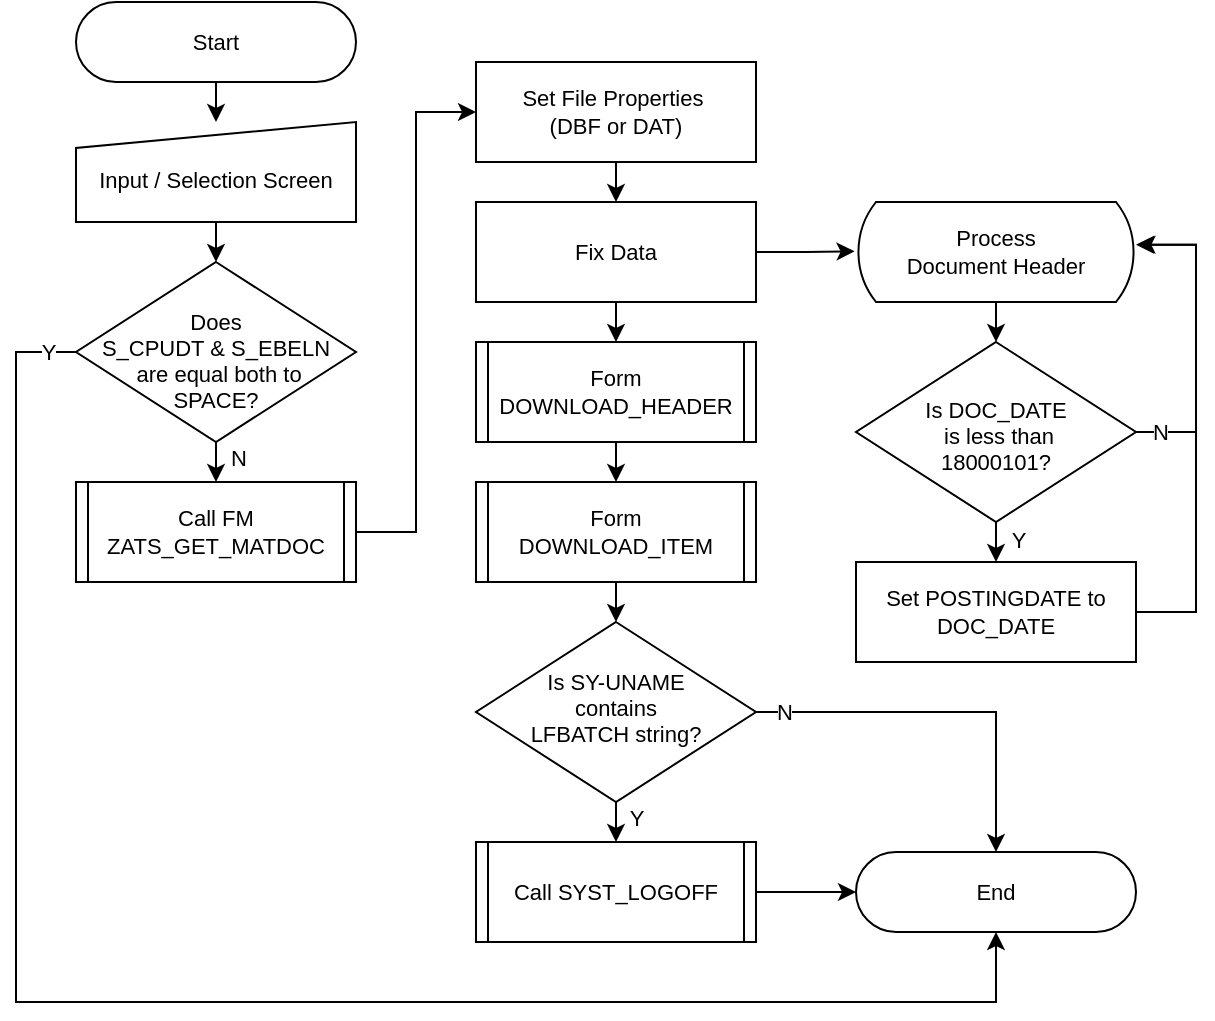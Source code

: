 <mxfile version="23.1.1" type="github">
  <diagram name="Page-1" id="SYDHGBXinElKo55Zy_Oz">
    <mxGraphModel dx="786" dy="477" grid="1" gridSize="10" guides="1" tooltips="1" connect="1" arrows="1" fold="1" page="1" pageScale="1" pageWidth="1654" pageHeight="1169" math="0" shadow="0">
      <root>
        <mxCell id="0" />
        <mxCell id="1" parent="0" />
        <mxCell id="ZfUbxT9MrFIy-cwjOznF-13" style="edgeStyle=orthogonalEdgeStyle;rounded=0;orthogonalLoop=1;jettySize=auto;html=1;exitX=0.5;exitY=0.5;exitDx=0;exitDy=20;exitPerimeter=0;entryX=0.5;entryY=0;entryDx=0;entryDy=0;" edge="1" parent="1" source="ZfUbxT9MrFIy-cwjOznF-1" target="ZfUbxT9MrFIy-cwjOznF-2">
          <mxGeometry relative="1" as="geometry" />
        </mxCell>
        <mxCell id="ZfUbxT9MrFIy-cwjOznF-1" value="Start" style="html=1;dashed=0;whiteSpace=wrap;shape=mxgraph.dfd.start;fontSize=11;" vertex="1" parent="1">
          <mxGeometry x="80" y="20" width="140" height="40" as="geometry" />
        </mxCell>
        <mxCell id="ZfUbxT9MrFIy-cwjOznF-14" style="edgeStyle=orthogonalEdgeStyle;rounded=0;orthogonalLoop=1;jettySize=auto;html=1;exitX=0.5;exitY=1;exitDx=0;exitDy=0;entryX=0.5;entryY=0;entryDx=0;entryDy=0;" edge="1" parent="1" source="ZfUbxT9MrFIy-cwjOznF-2" target="ZfUbxT9MrFIy-cwjOznF-3">
          <mxGeometry relative="1" as="geometry" />
        </mxCell>
        <mxCell id="ZfUbxT9MrFIy-cwjOznF-2" value="Input / Selection Screen" style="shape=manualInput;whiteSpace=wrap;html=1;fontSize=11;size=13;spacingTop=7;" vertex="1" parent="1">
          <mxGeometry x="80" y="80" width="140" height="50" as="geometry" />
        </mxCell>
        <mxCell id="ZfUbxT9MrFIy-cwjOznF-34" style="edgeStyle=orthogonalEdgeStyle;rounded=0;orthogonalLoop=1;jettySize=auto;html=1;exitX=0.5;exitY=1;exitDx=0;exitDy=0;entryX=0.5;entryY=0;entryDx=0;entryDy=0;" edge="1" parent="1" source="ZfUbxT9MrFIy-cwjOznF-3" target="ZfUbxT9MrFIy-cwjOznF-4">
          <mxGeometry relative="1" as="geometry" />
        </mxCell>
        <mxCell id="ZfUbxT9MrFIy-cwjOznF-3" value="&lt;br&gt;Does&lt;br&gt;S_CPUDT &amp;amp; S_EBELN&lt;br&gt;&amp;nbsp;are equal both to &lt;br&gt;SPACE?" style="rhombus;whiteSpace=wrap;html=1;fontSize=11;spacingTop=-5;" vertex="1" parent="1">
          <mxGeometry x="80" y="150" width="140" height="90" as="geometry" />
        </mxCell>
        <mxCell id="ZfUbxT9MrFIy-cwjOznF-29" style="edgeStyle=orthogonalEdgeStyle;rounded=0;orthogonalLoop=1;jettySize=auto;html=1;exitX=1;exitY=0.5;exitDx=0;exitDy=0;entryX=0;entryY=0.5;entryDx=0;entryDy=0;" edge="1" parent="1" source="ZfUbxT9MrFIy-cwjOznF-4" target="ZfUbxT9MrFIy-cwjOznF-5">
          <mxGeometry relative="1" as="geometry" />
        </mxCell>
        <mxCell id="ZfUbxT9MrFIy-cwjOznF-4" value="&lt;font style=&quot;font-size: 11px;&quot;&gt;Call FM ZATS_GET_MATDOC&lt;br&gt;&lt;/font&gt;" style="shape=process;whiteSpace=wrap;html=1;backgroundOutline=1;fontSize=11;size=0.042;" vertex="1" parent="1">
          <mxGeometry x="80" y="260" width="140" height="50" as="geometry" />
        </mxCell>
        <mxCell id="ZfUbxT9MrFIy-cwjOznF-23" style="edgeStyle=orthogonalEdgeStyle;rounded=0;orthogonalLoop=1;jettySize=auto;html=1;exitX=0.5;exitY=1;exitDx=0;exitDy=0;entryX=0.5;entryY=0;entryDx=0;entryDy=0;" edge="1" parent="1" source="ZfUbxT9MrFIy-cwjOznF-5" target="ZfUbxT9MrFIy-cwjOznF-18">
          <mxGeometry relative="1" as="geometry" />
        </mxCell>
        <mxCell id="ZfUbxT9MrFIy-cwjOznF-5" value="&lt;font style=&quot;font-size: 11px;&quot;&gt;Set File Properties&amp;nbsp;&lt;br&gt;(DBF or DAT)&lt;br&gt;&lt;/font&gt;" style="shape=process;whiteSpace=wrap;html=1;backgroundOutline=1;fontSize=11;size=0;" vertex="1" parent="1">
          <mxGeometry x="280" y="50" width="140" height="50" as="geometry" />
        </mxCell>
        <mxCell id="ZfUbxT9MrFIy-cwjOznF-37" style="edgeStyle=orthogonalEdgeStyle;rounded=0;orthogonalLoop=1;jettySize=auto;html=1;exitX=0.5;exitY=1;exitDx=0;exitDy=0;exitPerimeter=0;entryX=0.5;entryY=0;entryDx=0;entryDy=0;" edge="1" parent="1" source="ZfUbxT9MrFIy-cwjOznF-6" target="ZfUbxT9MrFIy-cwjOznF-8">
          <mxGeometry relative="1" as="geometry" />
        </mxCell>
        <mxCell id="ZfUbxT9MrFIy-cwjOznF-6" value="Process &lt;br&gt;Document Header" style="html=1;dashed=0;whiteSpace=wrap;shape=mxgraph.dfd.loop;fontSize=11;" vertex="1" parent="1">
          <mxGeometry x="470" y="120" width="140" height="50" as="geometry" />
        </mxCell>
        <mxCell id="ZfUbxT9MrFIy-cwjOznF-10" style="edgeStyle=orthogonalEdgeStyle;rounded=0;orthogonalLoop=1;jettySize=auto;html=1;exitX=0.5;exitY=1;exitDx=0;exitDy=0;entryX=0.5;entryY=0;entryDx=0;entryDy=0;" edge="1" parent="1" source="ZfUbxT9MrFIy-cwjOznF-8" target="ZfUbxT9MrFIy-cwjOznF-9">
          <mxGeometry relative="1" as="geometry" />
        </mxCell>
        <mxCell id="ZfUbxT9MrFIy-cwjOznF-8" value="Is DOC_DATE&lt;br&gt;&amp;nbsp;is less than &lt;br&gt;18000101?" style="rhombus;whiteSpace=wrap;html=1;fontSize=11;spacingTop=3;" vertex="1" parent="1">
          <mxGeometry x="470" y="190" width="140" height="90" as="geometry" />
        </mxCell>
        <mxCell id="ZfUbxT9MrFIy-cwjOznF-9" value="&lt;font style=&quot;font-size: 11px;&quot;&gt;Set POSTINGDATE to DOC_DATE&lt;br&gt;&lt;/font&gt;" style="shape=process;whiteSpace=wrap;html=1;backgroundOutline=1;fontSize=11;size=0;" vertex="1" parent="1">
          <mxGeometry x="470" y="300" width="140" height="50" as="geometry" />
        </mxCell>
        <mxCell id="ZfUbxT9MrFIy-cwjOznF-24" style="edgeStyle=orthogonalEdgeStyle;rounded=0;orthogonalLoop=1;jettySize=auto;html=1;exitX=0.5;exitY=1;exitDx=0;exitDy=0;entryX=0.5;entryY=0;entryDx=0;entryDy=0;" edge="1" parent="1" source="ZfUbxT9MrFIy-cwjOznF-18" target="ZfUbxT9MrFIy-cwjOznF-20">
          <mxGeometry relative="1" as="geometry" />
        </mxCell>
        <mxCell id="ZfUbxT9MrFIy-cwjOznF-18" value="&lt;font style=&quot;font-size: 11px;&quot;&gt;Fix Data&lt;br&gt;&lt;/font&gt;" style="shape=process;whiteSpace=wrap;html=1;backgroundOutline=1;fontSize=11;size=0;" vertex="1" parent="1">
          <mxGeometry x="280" y="120" width="140" height="50" as="geometry" />
        </mxCell>
        <mxCell id="ZfUbxT9MrFIy-cwjOznF-19" style="edgeStyle=orthogonalEdgeStyle;rounded=0;orthogonalLoop=1;jettySize=auto;html=1;exitX=1;exitY=0.5;exitDx=0;exitDy=0;entryX=-0.005;entryY=0.493;entryDx=0;entryDy=0;entryPerimeter=0;" edge="1" parent="1" source="ZfUbxT9MrFIy-cwjOznF-18" target="ZfUbxT9MrFIy-cwjOznF-6">
          <mxGeometry relative="1" as="geometry" />
        </mxCell>
        <mxCell id="ZfUbxT9MrFIy-cwjOznF-25" style="edgeStyle=orthogonalEdgeStyle;rounded=0;orthogonalLoop=1;jettySize=auto;html=1;exitX=0.5;exitY=1;exitDx=0;exitDy=0;entryX=0.5;entryY=0;entryDx=0;entryDy=0;" edge="1" parent="1" source="ZfUbxT9MrFIy-cwjOznF-20" target="ZfUbxT9MrFIy-cwjOznF-21">
          <mxGeometry relative="1" as="geometry" />
        </mxCell>
        <mxCell id="ZfUbxT9MrFIy-cwjOznF-20" value="&lt;font style=&quot;font-size: 11px;&quot;&gt;Form DOWNLOAD_HEADER&lt;br&gt;&lt;/font&gt;" style="shape=process;whiteSpace=wrap;html=1;backgroundOutline=1;fontSize=11;size=0.042;" vertex="1" parent="1">
          <mxGeometry x="280" y="190" width="140" height="50" as="geometry" />
        </mxCell>
        <mxCell id="ZfUbxT9MrFIy-cwjOznF-35" style="edgeStyle=orthogonalEdgeStyle;rounded=0;orthogonalLoop=1;jettySize=auto;html=1;exitX=0.5;exitY=1;exitDx=0;exitDy=0;entryX=0.5;entryY=0;entryDx=0;entryDy=0;" edge="1" parent="1" source="ZfUbxT9MrFIy-cwjOznF-21" target="ZfUbxT9MrFIy-cwjOznF-26">
          <mxGeometry relative="1" as="geometry" />
        </mxCell>
        <mxCell id="ZfUbxT9MrFIy-cwjOznF-21" value="&lt;font style=&quot;font-size: 11px;&quot;&gt;Form &lt;br&gt;DOWNLOAD_ITEM&lt;br&gt;&lt;/font&gt;" style="shape=process;whiteSpace=wrap;html=1;backgroundOutline=1;fontSize=11;size=0.042;" vertex="1" parent="1">
          <mxGeometry x="280" y="260" width="140" height="50" as="geometry" />
        </mxCell>
        <mxCell id="ZfUbxT9MrFIy-cwjOznF-28" style="edgeStyle=orthogonalEdgeStyle;rounded=0;orthogonalLoop=1;jettySize=auto;html=1;exitX=0.5;exitY=1;exitDx=0;exitDy=0;entryX=0.5;entryY=0;entryDx=0;entryDy=0;" edge="1" parent="1" source="ZfUbxT9MrFIy-cwjOznF-26" target="ZfUbxT9MrFIy-cwjOznF-27">
          <mxGeometry relative="1" as="geometry" />
        </mxCell>
        <mxCell id="ZfUbxT9MrFIy-cwjOznF-26" value="Is SY-UNAME &lt;br&gt;contains&lt;br&gt;LFBATCH string?" style="rhombus;whiteSpace=wrap;html=1;fontSize=11;spacingTop=-5;" vertex="1" parent="1">
          <mxGeometry x="280" y="330" width="140" height="90" as="geometry" />
        </mxCell>
        <mxCell id="ZfUbxT9MrFIy-cwjOznF-27" value="&lt;font style=&quot;font-size: 11px;&quot;&gt;Call SYST_LOGOFF&lt;br&gt;&lt;/font&gt;" style="shape=process;whiteSpace=wrap;html=1;backgroundOutline=1;fontSize=11;size=0.042;" vertex="1" parent="1">
          <mxGeometry x="280" y="440" width="140" height="50" as="geometry" />
        </mxCell>
        <mxCell id="ZfUbxT9MrFIy-cwjOznF-30" value="End" style="html=1;dashed=0;whiteSpace=wrap;shape=mxgraph.dfd.start;fontSize=11;" vertex="1" parent="1">
          <mxGeometry x="470" y="445" width="140" height="40" as="geometry" />
        </mxCell>
        <mxCell id="ZfUbxT9MrFIy-cwjOznF-38" style="edgeStyle=orthogonalEdgeStyle;rounded=0;orthogonalLoop=1;jettySize=auto;html=1;exitX=1;exitY=0.5;exitDx=0;exitDy=0;entryX=1;entryY=0.427;entryDx=0;entryDy=0;entryPerimeter=0;" edge="1" parent="1" source="ZfUbxT9MrFIy-cwjOznF-8" target="ZfUbxT9MrFIy-cwjOznF-6">
          <mxGeometry relative="1" as="geometry">
            <Array as="points">
              <mxPoint x="640" y="235" />
              <mxPoint x="640" y="141" />
            </Array>
          </mxGeometry>
        </mxCell>
        <mxCell id="ZfUbxT9MrFIy-cwjOznF-45" value="N" style="edgeLabel;html=1;align=center;verticalAlign=middle;resizable=0;points=[];" vertex="1" connectable="0" parent="ZfUbxT9MrFIy-cwjOznF-38">
          <mxGeometry x="-0.848" relative="1" as="geometry">
            <mxPoint as="offset" />
          </mxGeometry>
        </mxCell>
        <mxCell id="ZfUbxT9MrFIy-cwjOznF-42" value="Y" style="text;html=1;align=center;verticalAlign=middle;resizable=0;points=[];autosize=1;strokeColor=none;fillColor=none;fontSize=11;" vertex="1" parent="1">
          <mxGeometry x="345" y="413" width="30" height="30" as="geometry" />
        </mxCell>
        <mxCell id="ZfUbxT9MrFIy-cwjOznF-44" value="N" style="text;html=1;align=center;verticalAlign=middle;resizable=0;points=[];autosize=1;strokeColor=none;fillColor=none;fontSize=11;" vertex="1" parent="1">
          <mxGeometry x="146" y="233" width="30" height="30" as="geometry" />
        </mxCell>
        <mxCell id="ZfUbxT9MrFIy-cwjOznF-46" value="Y" style="text;html=1;align=center;verticalAlign=middle;resizable=0;points=[];autosize=1;strokeColor=none;fillColor=none;fontSize=11;" vertex="1" parent="1">
          <mxGeometry x="536" y="274" width="30" height="30" as="geometry" />
        </mxCell>
        <mxCell id="ZfUbxT9MrFIy-cwjOznF-47" style="edgeStyle=orthogonalEdgeStyle;rounded=0;orthogonalLoop=1;jettySize=auto;html=1;exitX=1;exitY=0.5;exitDx=0;exitDy=0;entryX=0;entryY=0.5;entryDx=0;entryDy=0;entryPerimeter=0;" edge="1" parent="1" source="ZfUbxT9MrFIy-cwjOznF-27" target="ZfUbxT9MrFIy-cwjOznF-30">
          <mxGeometry relative="1" as="geometry" />
        </mxCell>
        <mxCell id="ZfUbxT9MrFIy-cwjOznF-48" style="edgeStyle=orthogonalEdgeStyle;rounded=0;orthogonalLoop=1;jettySize=auto;html=1;exitX=1;exitY=0.5;exitDx=0;exitDy=0;entryX=0.5;entryY=0.5;entryDx=0;entryDy=-20;entryPerimeter=0;" edge="1" parent="1" source="ZfUbxT9MrFIy-cwjOznF-26" target="ZfUbxT9MrFIy-cwjOznF-30">
          <mxGeometry relative="1" as="geometry" />
        </mxCell>
        <mxCell id="ZfUbxT9MrFIy-cwjOznF-51" value="N" style="edgeLabel;html=1;align=center;verticalAlign=middle;resizable=0;points=[];" vertex="1" connectable="0" parent="ZfUbxT9MrFIy-cwjOznF-48">
          <mxGeometry x="-0.856" relative="1" as="geometry">
            <mxPoint as="offset" />
          </mxGeometry>
        </mxCell>
        <mxCell id="ZfUbxT9MrFIy-cwjOznF-49" style="edgeStyle=orthogonalEdgeStyle;rounded=0;orthogonalLoop=1;jettySize=auto;html=1;exitX=0;exitY=0.5;exitDx=0;exitDy=0;entryX=0.5;entryY=0.5;entryDx=0;entryDy=20;entryPerimeter=0;" edge="1" parent="1" source="ZfUbxT9MrFIy-cwjOznF-3" target="ZfUbxT9MrFIy-cwjOznF-30">
          <mxGeometry relative="1" as="geometry">
            <Array as="points">
              <mxPoint x="50" y="195" />
              <mxPoint x="50" y="520" />
              <mxPoint x="540" y="520" />
            </Array>
          </mxGeometry>
        </mxCell>
        <mxCell id="ZfUbxT9MrFIy-cwjOznF-50" value="Y" style="edgeLabel;html=1;align=center;verticalAlign=middle;resizable=0;points=[];" vertex="1" connectable="0" parent="ZfUbxT9MrFIy-cwjOznF-49">
          <mxGeometry x="-0.967" relative="1" as="geometry">
            <mxPoint as="offset" />
          </mxGeometry>
        </mxCell>
        <mxCell id="ZfUbxT9MrFIy-cwjOznF-52" style="edgeStyle=orthogonalEdgeStyle;rounded=0;orthogonalLoop=1;jettySize=auto;html=1;exitX=1;exitY=0.5;exitDx=0;exitDy=0;entryX=1.005;entryY=0.427;entryDx=0;entryDy=0;entryPerimeter=0;" edge="1" parent="1" source="ZfUbxT9MrFIy-cwjOznF-9" target="ZfUbxT9MrFIy-cwjOznF-6">
          <mxGeometry relative="1" as="geometry">
            <Array as="points">
              <mxPoint x="640" y="325" />
              <mxPoint x="640" y="141" />
            </Array>
          </mxGeometry>
        </mxCell>
      </root>
    </mxGraphModel>
  </diagram>
</mxfile>
